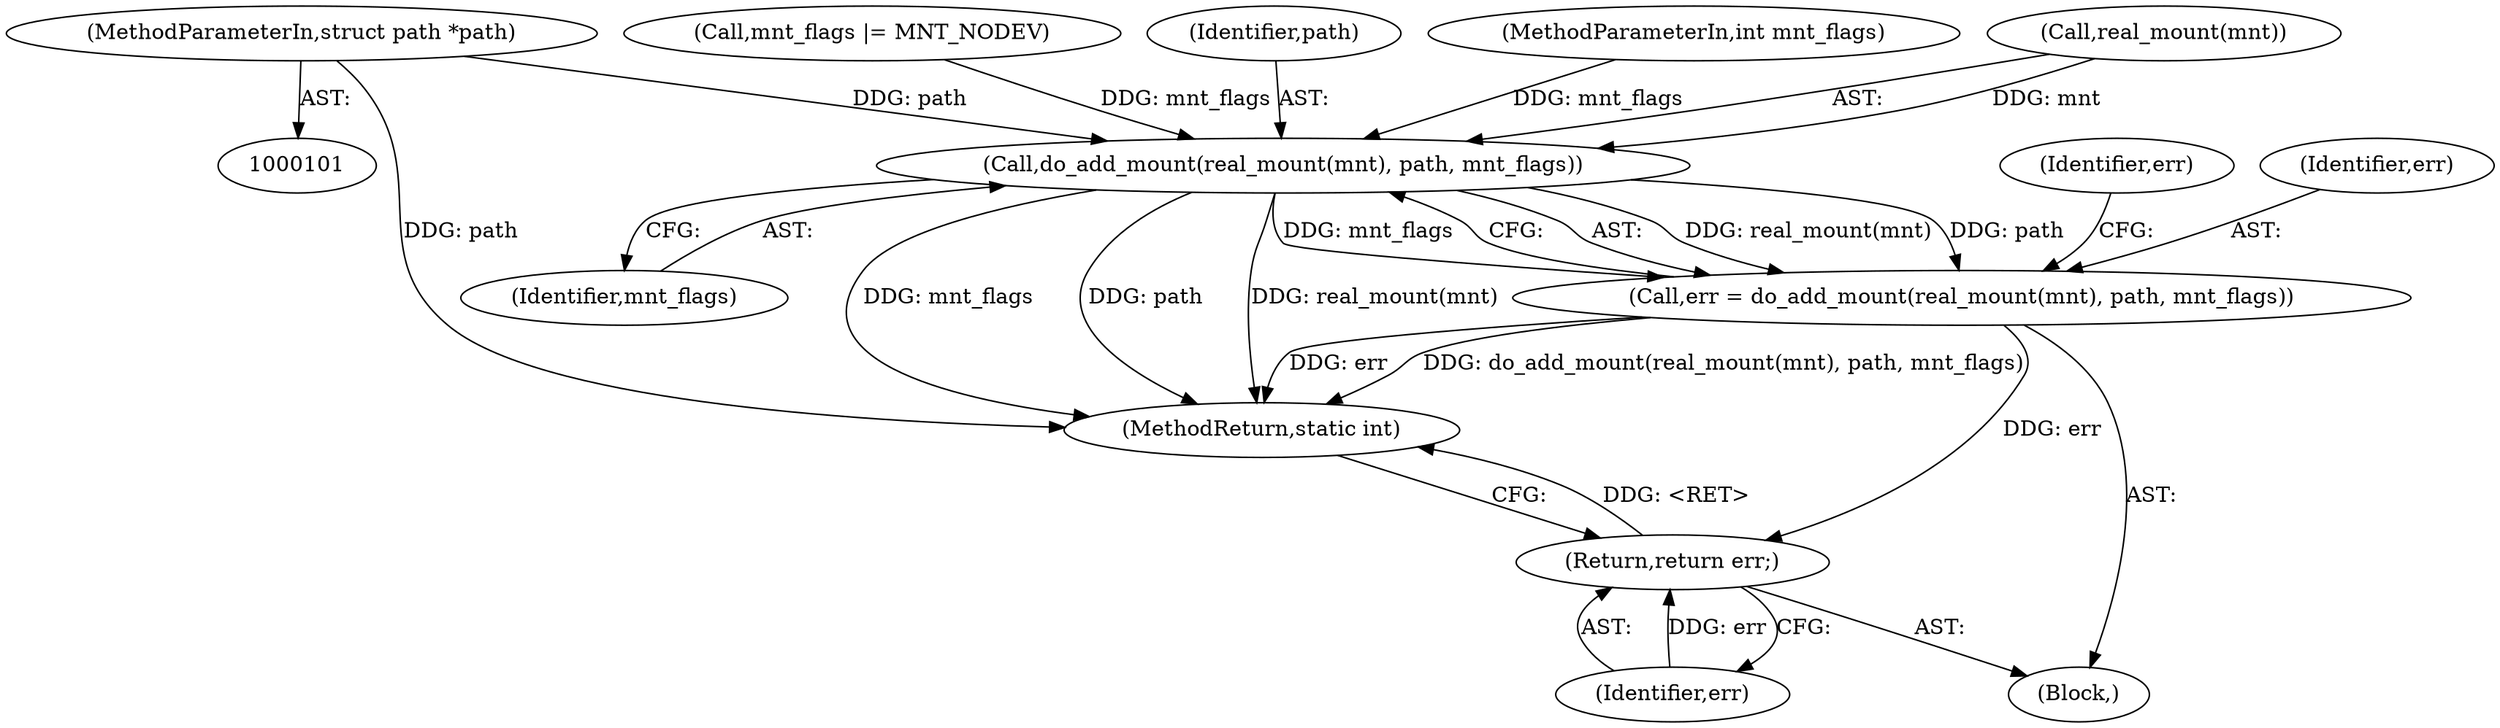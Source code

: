 digraph "0_linux_9566d6742852c527bf5af38af5cbb878dad75705_0@pointer" {
"1000102" [label="(MethodParameterIn,struct path *path)"];
"1000210" [label="(Call,do_add_mount(real_mount(mnt), path, mnt_flags))"];
"1000208" [label="(Call,err = do_add_mount(real_mount(mnt), path, mnt_flags))"];
"1000219" [label="(Return,return err;)"];
"1000168" [label="(Call,mnt_flags |= MNT_NODEV)"];
"1000213" [label="(Identifier,path)"];
"1000216" [label="(Identifier,err)"];
"1000219" [label="(Return,return err;)"];
"1000220" [label="(Identifier,err)"];
"1000105" [label="(MethodParameterIn,int mnt_flags)"];
"1000211" [label="(Call,real_mount(mnt))"];
"1000108" [label="(Block,)"];
"1000210" [label="(Call,do_add_mount(real_mount(mnt), path, mnt_flags))"];
"1000214" [label="(Identifier,mnt_flags)"];
"1000102" [label="(MethodParameterIn,struct path *path)"];
"1000208" [label="(Call,err = do_add_mount(real_mount(mnt), path, mnt_flags))"];
"1000221" [label="(MethodReturn,static int)"];
"1000209" [label="(Identifier,err)"];
"1000102" -> "1000101"  [label="AST: "];
"1000102" -> "1000221"  [label="DDG: path"];
"1000102" -> "1000210"  [label="DDG: path"];
"1000210" -> "1000208"  [label="AST: "];
"1000210" -> "1000214"  [label="CFG: "];
"1000211" -> "1000210"  [label="AST: "];
"1000213" -> "1000210"  [label="AST: "];
"1000214" -> "1000210"  [label="AST: "];
"1000208" -> "1000210"  [label="CFG: "];
"1000210" -> "1000221"  [label="DDG: mnt_flags"];
"1000210" -> "1000221"  [label="DDG: path"];
"1000210" -> "1000221"  [label="DDG: real_mount(mnt)"];
"1000210" -> "1000208"  [label="DDG: real_mount(mnt)"];
"1000210" -> "1000208"  [label="DDG: path"];
"1000210" -> "1000208"  [label="DDG: mnt_flags"];
"1000211" -> "1000210"  [label="DDG: mnt"];
"1000168" -> "1000210"  [label="DDG: mnt_flags"];
"1000105" -> "1000210"  [label="DDG: mnt_flags"];
"1000208" -> "1000108"  [label="AST: "];
"1000209" -> "1000208"  [label="AST: "];
"1000216" -> "1000208"  [label="CFG: "];
"1000208" -> "1000221"  [label="DDG: err"];
"1000208" -> "1000221"  [label="DDG: do_add_mount(real_mount(mnt), path, mnt_flags)"];
"1000208" -> "1000219"  [label="DDG: err"];
"1000219" -> "1000108"  [label="AST: "];
"1000219" -> "1000220"  [label="CFG: "];
"1000220" -> "1000219"  [label="AST: "];
"1000221" -> "1000219"  [label="CFG: "];
"1000219" -> "1000221"  [label="DDG: <RET>"];
"1000220" -> "1000219"  [label="DDG: err"];
}
